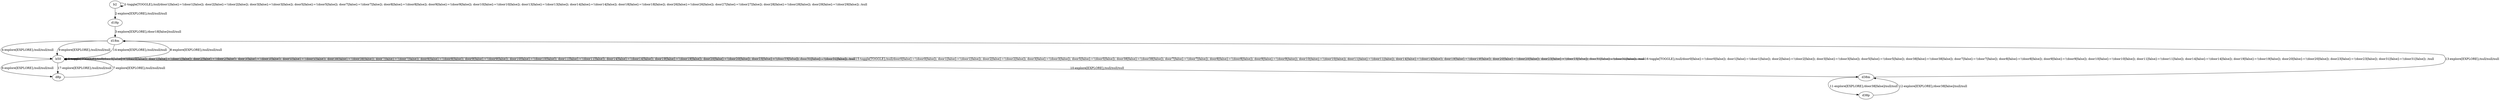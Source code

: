 # Total number of goals covered by this test: 3
# d38m --> d38p
# d38m --> d18m
# d38p --> d38m

digraph g {
"b2" -> "b2" [label = "1-toggle[TOGGLE];/null/door1[false]:=!(door1[false]); door2[false]:=!(door2[false]); door3[false]:=!(door3[false]); door5[false]:=!(door5[false]); door7[false]:=!(door7[false]); door8[false]:=!(door8[false]); door9[false]:=!(door9[false]); door10[false]:=!(door10[false]); door13[false]:=!(door13[false]); door14[false]:=!(door14[false]); door18[false]:=!(door18[false]); door26[false]:=!(door26[false]); door27[false]:=!(door27[false]); door28[false]:=!(door28[false]); door29[false]:=!(door29[false]); /null"];
"b2" -> "d18p" [label = "2-explore[EXPLORE];/null/null/null"];
"d18p" -> "d18m" [label = "3-explore[EXPLORE];/door18[false]/null/null"];
"d18m" -> "b50" [label = "4-explore[EXPLORE];/null/null/null"];
"b50" -> "b50" [label = "5-toggle[TOGGLE];/null/door0[false]:=!(door0[false]); door1[false]:=!(door1[false]); door2[false]:=!(door2[false]); door3[false]:=!(door3[false]); door5[false]:=!(door5[false]); door38[false]:=!(door38[false]); door7[false]:=!(door7[false]); door8[false]:=!(door8[false]); door9[false]:=!(door9[false]); door10[false]:=!(door10[false]); door11[false]:=!(door11[false]); door14[false]:=!(door14[false]); door19[false]:=!(door19[false]); door20[false]:=!(door20[false]); door23[false]:=!(door23[false]); door31[false]:=!(door31[false]); /null"];
"b50" -> "d8p" [label = "6-explore[EXPLORE];/null/null/null"];
"d8p" -> "b50" [label = "7-explore[EXPLORE];/null/null/null"];
"b50" -> "d18m" [label = "8-explore[EXPLORE];/null/null/null"];
"d18m" -> "b50" [label = "9-explore[EXPLORE];/null/null/null"];
"b50" -> "d38m" [label = "10-explore[EXPLORE];/null/null/null"];
"d38m" -> "d38p" [label = "11-explore[EXPLORE];/door38[false]/null/null"];
"d38p" -> "d38m" [label = "12-explore[EXPLORE];/door38[false]/null/null"];
"d38m" -> "d18m" [label = "13-explore[EXPLORE];/null/null/null"];
"d18m" -> "b50" [label = "14-explore[EXPLORE];/null/null/null"];
"b50" -> "b50" [label = "15-toggle[TOGGLE];/null/door0[false]:=!(door0[false]); door1[false]:=!(door1[false]); door2[false]:=!(door2[false]); door3[false]:=!(door3[false]); door5[false]:=!(door5[false]); door38[false]:=!(door38[false]); door7[false]:=!(door7[false]); door8[false]:=!(door8[false]); door9[false]:=!(door9[false]); door10[false]:=!(door10[false]); door11[false]:=!(door11[false]); door14[false]:=!(door14[false]); door19[false]:=!(door19[false]); door20[false]:=!(door20[false]); door23[false]:=!(door23[false]); door31[false]:=!(door31[false]); /null"];
"b50" -> "b50" [label = "16-toggle[TOGGLE];/null/door0[false]:=!(door0[false]); door1[false]:=!(door1[false]); door2[false]:=!(door2[false]); door3[false]:=!(door3[false]); door5[false]:=!(door5[false]); door38[false]:=!(door38[false]); door7[false]:=!(door7[false]); door8[false]:=!(door8[false]); door9[false]:=!(door9[false]); door10[false]:=!(door10[false]); door11[false]:=!(door11[false]); door14[false]:=!(door14[false]); door19[false]:=!(door19[false]); door20[false]:=!(door20[false]); door23[false]:=!(door23[false]); door31[false]:=!(door31[false]); /null"];
"b50" -> "d8p" [label = "17-explore[EXPLORE];/null/null/null"];
}